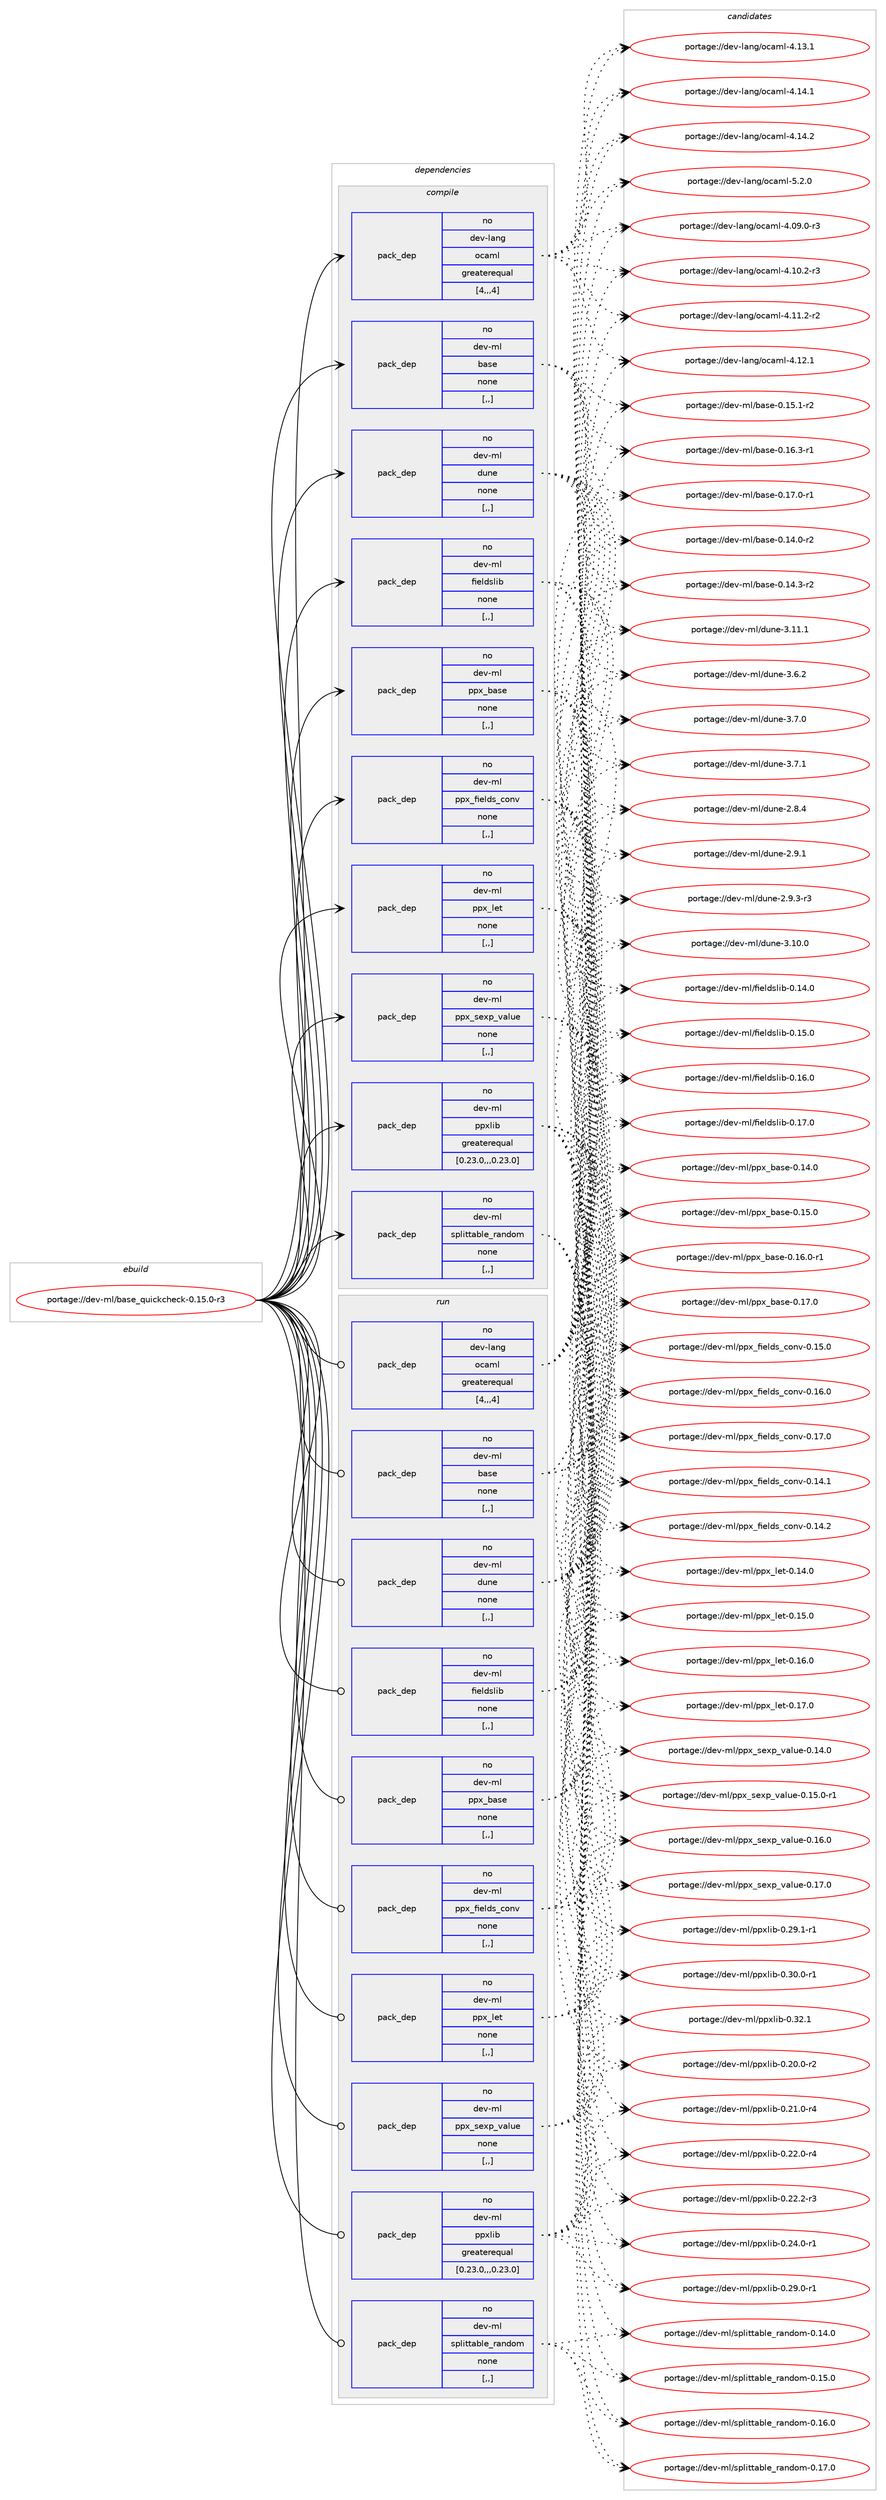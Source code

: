 digraph prolog {

# *************
# Graph options
# *************

newrank=true;
concentrate=true;
compound=true;
graph [rankdir=LR,fontname=Helvetica,fontsize=10,ranksep=1.5];#, ranksep=2.5, nodesep=0.2];
edge  [arrowhead=vee];
node  [fontname=Helvetica,fontsize=10];

# **********
# The ebuild
# **********

subgraph cluster_leftcol {
color=gray;
rank=same;
label=<<i>ebuild</i>>;
id [label="portage://dev-ml/base_quickcheck-0.15.0-r3", color=red, width=4, href="../dev-ml/base_quickcheck-0.15.0-r3.svg"];
}

# ****************
# The dependencies
# ****************

subgraph cluster_midcol {
color=gray;
label=<<i>dependencies</i>>;
subgraph cluster_compile {
fillcolor="#eeeeee";
style=filled;
label=<<i>compile</i>>;
subgraph pack84938 {
dependency114536 [label=<<TABLE BORDER="0" CELLBORDER="1" CELLSPACING="0" CELLPADDING="4" WIDTH="220"><TR><TD ROWSPAN="6" CELLPADDING="30">pack_dep</TD></TR><TR><TD WIDTH="110">no</TD></TR><TR><TD>dev-lang</TD></TR><TR><TD>ocaml</TD></TR><TR><TD>greaterequal</TD></TR><TR><TD>[4,,,4]</TD></TR></TABLE>>, shape=none, color=blue];
}
id:e -> dependency114536:w [weight=20,style="solid",arrowhead="vee"];
subgraph pack84939 {
dependency114537 [label=<<TABLE BORDER="0" CELLBORDER="1" CELLSPACING="0" CELLPADDING="4" WIDTH="220"><TR><TD ROWSPAN="6" CELLPADDING="30">pack_dep</TD></TR><TR><TD WIDTH="110">no</TD></TR><TR><TD>dev-ml</TD></TR><TR><TD>base</TD></TR><TR><TD>none</TD></TR><TR><TD>[,,]</TD></TR></TABLE>>, shape=none, color=blue];
}
id:e -> dependency114537:w [weight=20,style="solid",arrowhead="vee"];
subgraph pack84940 {
dependency114538 [label=<<TABLE BORDER="0" CELLBORDER="1" CELLSPACING="0" CELLPADDING="4" WIDTH="220"><TR><TD ROWSPAN="6" CELLPADDING="30">pack_dep</TD></TR><TR><TD WIDTH="110">no</TD></TR><TR><TD>dev-ml</TD></TR><TR><TD>dune</TD></TR><TR><TD>none</TD></TR><TR><TD>[,,]</TD></TR></TABLE>>, shape=none, color=blue];
}
id:e -> dependency114538:w [weight=20,style="solid",arrowhead="vee"];
subgraph pack84941 {
dependency114539 [label=<<TABLE BORDER="0" CELLBORDER="1" CELLSPACING="0" CELLPADDING="4" WIDTH="220"><TR><TD ROWSPAN="6" CELLPADDING="30">pack_dep</TD></TR><TR><TD WIDTH="110">no</TD></TR><TR><TD>dev-ml</TD></TR><TR><TD>fieldslib</TD></TR><TR><TD>none</TD></TR><TR><TD>[,,]</TD></TR></TABLE>>, shape=none, color=blue];
}
id:e -> dependency114539:w [weight=20,style="solid",arrowhead="vee"];
subgraph pack84942 {
dependency114540 [label=<<TABLE BORDER="0" CELLBORDER="1" CELLSPACING="0" CELLPADDING="4" WIDTH="220"><TR><TD ROWSPAN="6" CELLPADDING="30">pack_dep</TD></TR><TR><TD WIDTH="110">no</TD></TR><TR><TD>dev-ml</TD></TR><TR><TD>ppx_base</TD></TR><TR><TD>none</TD></TR><TR><TD>[,,]</TD></TR></TABLE>>, shape=none, color=blue];
}
id:e -> dependency114540:w [weight=20,style="solid",arrowhead="vee"];
subgraph pack84943 {
dependency114541 [label=<<TABLE BORDER="0" CELLBORDER="1" CELLSPACING="0" CELLPADDING="4" WIDTH="220"><TR><TD ROWSPAN="6" CELLPADDING="30">pack_dep</TD></TR><TR><TD WIDTH="110">no</TD></TR><TR><TD>dev-ml</TD></TR><TR><TD>ppx_fields_conv</TD></TR><TR><TD>none</TD></TR><TR><TD>[,,]</TD></TR></TABLE>>, shape=none, color=blue];
}
id:e -> dependency114541:w [weight=20,style="solid",arrowhead="vee"];
subgraph pack84944 {
dependency114542 [label=<<TABLE BORDER="0" CELLBORDER="1" CELLSPACING="0" CELLPADDING="4" WIDTH="220"><TR><TD ROWSPAN="6" CELLPADDING="30">pack_dep</TD></TR><TR><TD WIDTH="110">no</TD></TR><TR><TD>dev-ml</TD></TR><TR><TD>ppx_let</TD></TR><TR><TD>none</TD></TR><TR><TD>[,,]</TD></TR></TABLE>>, shape=none, color=blue];
}
id:e -> dependency114542:w [weight=20,style="solid",arrowhead="vee"];
subgraph pack84945 {
dependency114543 [label=<<TABLE BORDER="0" CELLBORDER="1" CELLSPACING="0" CELLPADDING="4" WIDTH="220"><TR><TD ROWSPAN="6" CELLPADDING="30">pack_dep</TD></TR><TR><TD WIDTH="110">no</TD></TR><TR><TD>dev-ml</TD></TR><TR><TD>ppx_sexp_value</TD></TR><TR><TD>none</TD></TR><TR><TD>[,,]</TD></TR></TABLE>>, shape=none, color=blue];
}
id:e -> dependency114543:w [weight=20,style="solid",arrowhead="vee"];
subgraph pack84946 {
dependency114544 [label=<<TABLE BORDER="0" CELLBORDER="1" CELLSPACING="0" CELLPADDING="4" WIDTH="220"><TR><TD ROWSPAN="6" CELLPADDING="30">pack_dep</TD></TR><TR><TD WIDTH="110">no</TD></TR><TR><TD>dev-ml</TD></TR><TR><TD>ppxlib</TD></TR><TR><TD>greaterequal</TD></TR><TR><TD>[0.23.0,,,0.23.0]</TD></TR></TABLE>>, shape=none, color=blue];
}
id:e -> dependency114544:w [weight=20,style="solid",arrowhead="vee"];
subgraph pack84947 {
dependency114545 [label=<<TABLE BORDER="0" CELLBORDER="1" CELLSPACING="0" CELLPADDING="4" WIDTH="220"><TR><TD ROWSPAN="6" CELLPADDING="30">pack_dep</TD></TR><TR><TD WIDTH="110">no</TD></TR><TR><TD>dev-ml</TD></TR><TR><TD>splittable_random</TD></TR><TR><TD>none</TD></TR><TR><TD>[,,]</TD></TR></TABLE>>, shape=none, color=blue];
}
id:e -> dependency114545:w [weight=20,style="solid",arrowhead="vee"];
}
subgraph cluster_compileandrun {
fillcolor="#eeeeee";
style=filled;
label=<<i>compile and run</i>>;
}
subgraph cluster_run {
fillcolor="#eeeeee";
style=filled;
label=<<i>run</i>>;
subgraph pack84948 {
dependency114546 [label=<<TABLE BORDER="0" CELLBORDER="1" CELLSPACING="0" CELLPADDING="4" WIDTH="220"><TR><TD ROWSPAN="6" CELLPADDING="30">pack_dep</TD></TR><TR><TD WIDTH="110">no</TD></TR><TR><TD>dev-lang</TD></TR><TR><TD>ocaml</TD></TR><TR><TD>greaterequal</TD></TR><TR><TD>[4,,,4]</TD></TR></TABLE>>, shape=none, color=blue];
}
id:e -> dependency114546:w [weight=20,style="solid",arrowhead="odot"];
subgraph pack84949 {
dependency114547 [label=<<TABLE BORDER="0" CELLBORDER="1" CELLSPACING="0" CELLPADDING="4" WIDTH="220"><TR><TD ROWSPAN="6" CELLPADDING="30">pack_dep</TD></TR><TR><TD WIDTH="110">no</TD></TR><TR><TD>dev-ml</TD></TR><TR><TD>base</TD></TR><TR><TD>none</TD></TR><TR><TD>[,,]</TD></TR></TABLE>>, shape=none, color=blue];
}
id:e -> dependency114547:w [weight=20,style="solid",arrowhead="odot"];
subgraph pack84950 {
dependency114548 [label=<<TABLE BORDER="0" CELLBORDER="1" CELLSPACING="0" CELLPADDING="4" WIDTH="220"><TR><TD ROWSPAN="6" CELLPADDING="30">pack_dep</TD></TR><TR><TD WIDTH="110">no</TD></TR><TR><TD>dev-ml</TD></TR><TR><TD>dune</TD></TR><TR><TD>none</TD></TR><TR><TD>[,,]</TD></TR></TABLE>>, shape=none, color=blue];
}
id:e -> dependency114548:w [weight=20,style="solid",arrowhead="odot"];
subgraph pack84951 {
dependency114549 [label=<<TABLE BORDER="0" CELLBORDER="1" CELLSPACING="0" CELLPADDING="4" WIDTH="220"><TR><TD ROWSPAN="6" CELLPADDING="30">pack_dep</TD></TR><TR><TD WIDTH="110">no</TD></TR><TR><TD>dev-ml</TD></TR><TR><TD>fieldslib</TD></TR><TR><TD>none</TD></TR><TR><TD>[,,]</TD></TR></TABLE>>, shape=none, color=blue];
}
id:e -> dependency114549:w [weight=20,style="solid",arrowhead="odot"];
subgraph pack84952 {
dependency114550 [label=<<TABLE BORDER="0" CELLBORDER="1" CELLSPACING="0" CELLPADDING="4" WIDTH="220"><TR><TD ROWSPAN="6" CELLPADDING="30">pack_dep</TD></TR><TR><TD WIDTH="110">no</TD></TR><TR><TD>dev-ml</TD></TR><TR><TD>ppx_base</TD></TR><TR><TD>none</TD></TR><TR><TD>[,,]</TD></TR></TABLE>>, shape=none, color=blue];
}
id:e -> dependency114550:w [weight=20,style="solid",arrowhead="odot"];
subgraph pack84953 {
dependency114551 [label=<<TABLE BORDER="0" CELLBORDER="1" CELLSPACING="0" CELLPADDING="4" WIDTH="220"><TR><TD ROWSPAN="6" CELLPADDING="30">pack_dep</TD></TR><TR><TD WIDTH="110">no</TD></TR><TR><TD>dev-ml</TD></TR><TR><TD>ppx_fields_conv</TD></TR><TR><TD>none</TD></TR><TR><TD>[,,]</TD></TR></TABLE>>, shape=none, color=blue];
}
id:e -> dependency114551:w [weight=20,style="solid",arrowhead="odot"];
subgraph pack84954 {
dependency114552 [label=<<TABLE BORDER="0" CELLBORDER="1" CELLSPACING="0" CELLPADDING="4" WIDTH="220"><TR><TD ROWSPAN="6" CELLPADDING="30">pack_dep</TD></TR><TR><TD WIDTH="110">no</TD></TR><TR><TD>dev-ml</TD></TR><TR><TD>ppx_let</TD></TR><TR><TD>none</TD></TR><TR><TD>[,,]</TD></TR></TABLE>>, shape=none, color=blue];
}
id:e -> dependency114552:w [weight=20,style="solid",arrowhead="odot"];
subgraph pack84955 {
dependency114553 [label=<<TABLE BORDER="0" CELLBORDER="1" CELLSPACING="0" CELLPADDING="4" WIDTH="220"><TR><TD ROWSPAN="6" CELLPADDING="30">pack_dep</TD></TR><TR><TD WIDTH="110">no</TD></TR><TR><TD>dev-ml</TD></TR><TR><TD>ppx_sexp_value</TD></TR><TR><TD>none</TD></TR><TR><TD>[,,]</TD></TR></TABLE>>, shape=none, color=blue];
}
id:e -> dependency114553:w [weight=20,style="solid",arrowhead="odot"];
subgraph pack84956 {
dependency114554 [label=<<TABLE BORDER="0" CELLBORDER="1" CELLSPACING="0" CELLPADDING="4" WIDTH="220"><TR><TD ROWSPAN="6" CELLPADDING="30">pack_dep</TD></TR><TR><TD WIDTH="110">no</TD></TR><TR><TD>dev-ml</TD></TR><TR><TD>ppxlib</TD></TR><TR><TD>greaterequal</TD></TR><TR><TD>[0.23.0,,,0.23.0]</TD></TR></TABLE>>, shape=none, color=blue];
}
id:e -> dependency114554:w [weight=20,style="solid",arrowhead="odot"];
subgraph pack84957 {
dependency114555 [label=<<TABLE BORDER="0" CELLBORDER="1" CELLSPACING="0" CELLPADDING="4" WIDTH="220"><TR><TD ROWSPAN="6" CELLPADDING="30">pack_dep</TD></TR><TR><TD WIDTH="110">no</TD></TR><TR><TD>dev-ml</TD></TR><TR><TD>splittable_random</TD></TR><TR><TD>none</TD></TR><TR><TD>[,,]</TD></TR></TABLE>>, shape=none, color=blue];
}
id:e -> dependency114555:w [weight=20,style="solid",arrowhead="odot"];
}
}

# **************
# The candidates
# **************

subgraph cluster_choices {
rank=same;
color=gray;
label=<<i>candidates</i>>;

subgraph choice84938 {
color=black;
nodesep=1;
choice1001011184510897110103471119997109108455246485746484511451 [label="portage://dev-lang/ocaml-4.09.0-r3", color=red, width=4,href="../dev-lang/ocaml-4.09.0-r3.svg"];
choice1001011184510897110103471119997109108455246494846504511451 [label="portage://dev-lang/ocaml-4.10.2-r3", color=red, width=4,href="../dev-lang/ocaml-4.10.2-r3.svg"];
choice1001011184510897110103471119997109108455246494946504511450 [label="portage://dev-lang/ocaml-4.11.2-r2", color=red, width=4,href="../dev-lang/ocaml-4.11.2-r2.svg"];
choice100101118451089711010347111999710910845524649504649 [label="portage://dev-lang/ocaml-4.12.1", color=red, width=4,href="../dev-lang/ocaml-4.12.1.svg"];
choice100101118451089711010347111999710910845524649514649 [label="portage://dev-lang/ocaml-4.13.1", color=red, width=4,href="../dev-lang/ocaml-4.13.1.svg"];
choice100101118451089711010347111999710910845524649524649 [label="portage://dev-lang/ocaml-4.14.1", color=red, width=4,href="../dev-lang/ocaml-4.14.1.svg"];
choice100101118451089711010347111999710910845524649524650 [label="portage://dev-lang/ocaml-4.14.2", color=red, width=4,href="../dev-lang/ocaml-4.14.2.svg"];
choice1001011184510897110103471119997109108455346504648 [label="portage://dev-lang/ocaml-5.2.0", color=red, width=4,href="../dev-lang/ocaml-5.2.0.svg"];
dependency114536:e -> choice1001011184510897110103471119997109108455246485746484511451:w [style=dotted,weight="100"];
dependency114536:e -> choice1001011184510897110103471119997109108455246494846504511451:w [style=dotted,weight="100"];
dependency114536:e -> choice1001011184510897110103471119997109108455246494946504511450:w [style=dotted,weight="100"];
dependency114536:e -> choice100101118451089711010347111999710910845524649504649:w [style=dotted,weight="100"];
dependency114536:e -> choice100101118451089711010347111999710910845524649514649:w [style=dotted,weight="100"];
dependency114536:e -> choice100101118451089711010347111999710910845524649524649:w [style=dotted,weight="100"];
dependency114536:e -> choice100101118451089711010347111999710910845524649524650:w [style=dotted,weight="100"];
dependency114536:e -> choice1001011184510897110103471119997109108455346504648:w [style=dotted,weight="100"];
}
subgraph choice84939 {
color=black;
nodesep=1;
choice10010111845109108479897115101454846495246484511450 [label="portage://dev-ml/base-0.14.0-r2", color=red, width=4,href="../dev-ml/base-0.14.0-r2.svg"];
choice10010111845109108479897115101454846495246514511450 [label="portage://dev-ml/base-0.14.3-r2", color=red, width=4,href="../dev-ml/base-0.14.3-r2.svg"];
choice10010111845109108479897115101454846495346494511450 [label="portage://dev-ml/base-0.15.1-r2", color=red, width=4,href="../dev-ml/base-0.15.1-r2.svg"];
choice10010111845109108479897115101454846495446514511449 [label="portage://dev-ml/base-0.16.3-r1", color=red, width=4,href="../dev-ml/base-0.16.3-r1.svg"];
choice10010111845109108479897115101454846495546484511449 [label="portage://dev-ml/base-0.17.0-r1", color=red, width=4,href="../dev-ml/base-0.17.0-r1.svg"];
dependency114537:e -> choice10010111845109108479897115101454846495246484511450:w [style=dotted,weight="100"];
dependency114537:e -> choice10010111845109108479897115101454846495246514511450:w [style=dotted,weight="100"];
dependency114537:e -> choice10010111845109108479897115101454846495346494511450:w [style=dotted,weight="100"];
dependency114537:e -> choice10010111845109108479897115101454846495446514511449:w [style=dotted,weight="100"];
dependency114537:e -> choice10010111845109108479897115101454846495546484511449:w [style=dotted,weight="100"];
}
subgraph choice84940 {
color=black;
nodesep=1;
choice1001011184510910847100117110101455046564652 [label="portage://dev-ml/dune-2.8.4", color=red, width=4,href="../dev-ml/dune-2.8.4.svg"];
choice1001011184510910847100117110101455046574649 [label="portage://dev-ml/dune-2.9.1", color=red, width=4,href="../dev-ml/dune-2.9.1.svg"];
choice10010111845109108471001171101014550465746514511451 [label="portage://dev-ml/dune-2.9.3-r3", color=red, width=4,href="../dev-ml/dune-2.9.3-r3.svg"];
choice100101118451091084710011711010145514649484648 [label="portage://dev-ml/dune-3.10.0", color=red, width=4,href="../dev-ml/dune-3.10.0.svg"];
choice100101118451091084710011711010145514649494649 [label="portage://dev-ml/dune-3.11.1", color=red, width=4,href="../dev-ml/dune-3.11.1.svg"];
choice1001011184510910847100117110101455146544650 [label="portage://dev-ml/dune-3.6.2", color=red, width=4,href="../dev-ml/dune-3.6.2.svg"];
choice1001011184510910847100117110101455146554648 [label="portage://dev-ml/dune-3.7.0", color=red, width=4,href="../dev-ml/dune-3.7.0.svg"];
choice1001011184510910847100117110101455146554649 [label="portage://dev-ml/dune-3.7.1", color=red, width=4,href="../dev-ml/dune-3.7.1.svg"];
dependency114538:e -> choice1001011184510910847100117110101455046564652:w [style=dotted,weight="100"];
dependency114538:e -> choice1001011184510910847100117110101455046574649:w [style=dotted,weight="100"];
dependency114538:e -> choice10010111845109108471001171101014550465746514511451:w [style=dotted,weight="100"];
dependency114538:e -> choice100101118451091084710011711010145514649484648:w [style=dotted,weight="100"];
dependency114538:e -> choice100101118451091084710011711010145514649494649:w [style=dotted,weight="100"];
dependency114538:e -> choice1001011184510910847100117110101455146544650:w [style=dotted,weight="100"];
dependency114538:e -> choice1001011184510910847100117110101455146554648:w [style=dotted,weight="100"];
dependency114538:e -> choice1001011184510910847100117110101455146554649:w [style=dotted,weight="100"];
}
subgraph choice84941 {
color=black;
nodesep=1;
choice10010111845109108471021051011081001151081059845484649524648 [label="portage://dev-ml/fieldslib-0.14.0", color=red, width=4,href="../dev-ml/fieldslib-0.14.0.svg"];
choice10010111845109108471021051011081001151081059845484649534648 [label="portage://dev-ml/fieldslib-0.15.0", color=red, width=4,href="../dev-ml/fieldslib-0.15.0.svg"];
choice10010111845109108471021051011081001151081059845484649544648 [label="portage://dev-ml/fieldslib-0.16.0", color=red, width=4,href="../dev-ml/fieldslib-0.16.0.svg"];
choice10010111845109108471021051011081001151081059845484649554648 [label="portage://dev-ml/fieldslib-0.17.0", color=red, width=4,href="../dev-ml/fieldslib-0.17.0.svg"];
dependency114539:e -> choice10010111845109108471021051011081001151081059845484649524648:w [style=dotted,weight="100"];
dependency114539:e -> choice10010111845109108471021051011081001151081059845484649534648:w [style=dotted,weight="100"];
dependency114539:e -> choice10010111845109108471021051011081001151081059845484649544648:w [style=dotted,weight="100"];
dependency114539:e -> choice10010111845109108471021051011081001151081059845484649554648:w [style=dotted,weight="100"];
}
subgraph choice84942 {
color=black;
nodesep=1;
choice100101118451091084711211212095989711510145484649524648 [label="portage://dev-ml/ppx_base-0.14.0", color=red, width=4,href="../dev-ml/ppx_base-0.14.0.svg"];
choice100101118451091084711211212095989711510145484649534648 [label="portage://dev-ml/ppx_base-0.15.0", color=red, width=4,href="../dev-ml/ppx_base-0.15.0.svg"];
choice1001011184510910847112112120959897115101454846495446484511449 [label="portage://dev-ml/ppx_base-0.16.0-r1", color=red, width=4,href="../dev-ml/ppx_base-0.16.0-r1.svg"];
choice100101118451091084711211212095989711510145484649554648 [label="portage://dev-ml/ppx_base-0.17.0", color=red, width=4,href="../dev-ml/ppx_base-0.17.0.svg"];
dependency114540:e -> choice100101118451091084711211212095989711510145484649524648:w [style=dotted,weight="100"];
dependency114540:e -> choice100101118451091084711211212095989711510145484649534648:w [style=dotted,weight="100"];
dependency114540:e -> choice1001011184510910847112112120959897115101454846495446484511449:w [style=dotted,weight="100"];
dependency114540:e -> choice100101118451091084711211212095989711510145484649554648:w [style=dotted,weight="100"];
}
subgraph choice84943 {
color=black;
nodesep=1;
choice100101118451091084711211212095102105101108100115959911111011845484649524649 [label="portage://dev-ml/ppx_fields_conv-0.14.1", color=red, width=4,href="../dev-ml/ppx_fields_conv-0.14.1.svg"];
choice100101118451091084711211212095102105101108100115959911111011845484649524650 [label="portage://dev-ml/ppx_fields_conv-0.14.2", color=red, width=4,href="../dev-ml/ppx_fields_conv-0.14.2.svg"];
choice100101118451091084711211212095102105101108100115959911111011845484649534648 [label="portage://dev-ml/ppx_fields_conv-0.15.0", color=red, width=4,href="../dev-ml/ppx_fields_conv-0.15.0.svg"];
choice100101118451091084711211212095102105101108100115959911111011845484649544648 [label="portage://dev-ml/ppx_fields_conv-0.16.0", color=red, width=4,href="../dev-ml/ppx_fields_conv-0.16.0.svg"];
choice100101118451091084711211212095102105101108100115959911111011845484649554648 [label="portage://dev-ml/ppx_fields_conv-0.17.0", color=red, width=4,href="../dev-ml/ppx_fields_conv-0.17.0.svg"];
dependency114541:e -> choice100101118451091084711211212095102105101108100115959911111011845484649524649:w [style=dotted,weight="100"];
dependency114541:e -> choice100101118451091084711211212095102105101108100115959911111011845484649524650:w [style=dotted,weight="100"];
dependency114541:e -> choice100101118451091084711211212095102105101108100115959911111011845484649534648:w [style=dotted,weight="100"];
dependency114541:e -> choice100101118451091084711211212095102105101108100115959911111011845484649544648:w [style=dotted,weight="100"];
dependency114541:e -> choice100101118451091084711211212095102105101108100115959911111011845484649554648:w [style=dotted,weight="100"];
}
subgraph choice84944 {
color=black;
nodesep=1;
choice10010111845109108471121121209510810111645484649524648 [label="portage://dev-ml/ppx_let-0.14.0", color=red, width=4,href="../dev-ml/ppx_let-0.14.0.svg"];
choice10010111845109108471121121209510810111645484649534648 [label="portage://dev-ml/ppx_let-0.15.0", color=red, width=4,href="../dev-ml/ppx_let-0.15.0.svg"];
choice10010111845109108471121121209510810111645484649544648 [label="portage://dev-ml/ppx_let-0.16.0", color=red, width=4,href="../dev-ml/ppx_let-0.16.0.svg"];
choice10010111845109108471121121209510810111645484649554648 [label="portage://dev-ml/ppx_let-0.17.0", color=red, width=4,href="../dev-ml/ppx_let-0.17.0.svg"];
dependency114542:e -> choice10010111845109108471121121209510810111645484649524648:w [style=dotted,weight="100"];
dependency114542:e -> choice10010111845109108471121121209510810111645484649534648:w [style=dotted,weight="100"];
dependency114542:e -> choice10010111845109108471121121209510810111645484649544648:w [style=dotted,weight="100"];
dependency114542:e -> choice10010111845109108471121121209510810111645484649554648:w [style=dotted,weight="100"];
}
subgraph choice84945 {
color=black;
nodesep=1;
choice100101118451091084711211212095115101120112951189710811710145484649524648 [label="portage://dev-ml/ppx_sexp_value-0.14.0", color=red, width=4,href="../dev-ml/ppx_sexp_value-0.14.0.svg"];
choice1001011184510910847112112120951151011201129511897108117101454846495346484511449 [label="portage://dev-ml/ppx_sexp_value-0.15.0-r1", color=red, width=4,href="../dev-ml/ppx_sexp_value-0.15.0-r1.svg"];
choice100101118451091084711211212095115101120112951189710811710145484649544648 [label="portage://dev-ml/ppx_sexp_value-0.16.0", color=red, width=4,href="../dev-ml/ppx_sexp_value-0.16.0.svg"];
choice100101118451091084711211212095115101120112951189710811710145484649554648 [label="portage://dev-ml/ppx_sexp_value-0.17.0", color=red, width=4,href="../dev-ml/ppx_sexp_value-0.17.0.svg"];
dependency114543:e -> choice100101118451091084711211212095115101120112951189710811710145484649524648:w [style=dotted,weight="100"];
dependency114543:e -> choice1001011184510910847112112120951151011201129511897108117101454846495346484511449:w [style=dotted,weight="100"];
dependency114543:e -> choice100101118451091084711211212095115101120112951189710811710145484649544648:w [style=dotted,weight="100"];
dependency114543:e -> choice100101118451091084711211212095115101120112951189710811710145484649554648:w [style=dotted,weight="100"];
}
subgraph choice84946 {
color=black;
nodesep=1;
choice100101118451091084711211212010810598454846504846484511450 [label="portage://dev-ml/ppxlib-0.20.0-r2", color=red, width=4,href="../dev-ml/ppxlib-0.20.0-r2.svg"];
choice100101118451091084711211212010810598454846504946484511452 [label="portage://dev-ml/ppxlib-0.21.0-r4", color=red, width=4,href="../dev-ml/ppxlib-0.21.0-r4.svg"];
choice100101118451091084711211212010810598454846505046484511452 [label="portage://dev-ml/ppxlib-0.22.0-r4", color=red, width=4,href="../dev-ml/ppxlib-0.22.0-r4.svg"];
choice100101118451091084711211212010810598454846505046504511451 [label="portage://dev-ml/ppxlib-0.22.2-r3", color=red, width=4,href="../dev-ml/ppxlib-0.22.2-r3.svg"];
choice100101118451091084711211212010810598454846505246484511449 [label="portage://dev-ml/ppxlib-0.24.0-r1", color=red, width=4,href="../dev-ml/ppxlib-0.24.0-r1.svg"];
choice100101118451091084711211212010810598454846505746484511449 [label="portage://dev-ml/ppxlib-0.29.0-r1", color=red, width=4,href="../dev-ml/ppxlib-0.29.0-r1.svg"];
choice100101118451091084711211212010810598454846505746494511449 [label="portage://dev-ml/ppxlib-0.29.1-r1", color=red, width=4,href="../dev-ml/ppxlib-0.29.1-r1.svg"];
choice100101118451091084711211212010810598454846514846484511449 [label="portage://dev-ml/ppxlib-0.30.0-r1", color=red, width=4,href="../dev-ml/ppxlib-0.30.0-r1.svg"];
choice10010111845109108471121121201081059845484651504649 [label="portage://dev-ml/ppxlib-0.32.1", color=red, width=4,href="../dev-ml/ppxlib-0.32.1.svg"];
dependency114544:e -> choice100101118451091084711211212010810598454846504846484511450:w [style=dotted,weight="100"];
dependency114544:e -> choice100101118451091084711211212010810598454846504946484511452:w [style=dotted,weight="100"];
dependency114544:e -> choice100101118451091084711211212010810598454846505046484511452:w [style=dotted,weight="100"];
dependency114544:e -> choice100101118451091084711211212010810598454846505046504511451:w [style=dotted,weight="100"];
dependency114544:e -> choice100101118451091084711211212010810598454846505246484511449:w [style=dotted,weight="100"];
dependency114544:e -> choice100101118451091084711211212010810598454846505746484511449:w [style=dotted,weight="100"];
dependency114544:e -> choice100101118451091084711211212010810598454846505746494511449:w [style=dotted,weight="100"];
dependency114544:e -> choice100101118451091084711211212010810598454846514846484511449:w [style=dotted,weight="100"];
dependency114544:e -> choice10010111845109108471121121201081059845484651504649:w [style=dotted,weight="100"];
}
subgraph choice84947 {
color=black;
nodesep=1;
choice10010111845109108471151121081051161169798108101951149711010011110945484649524648 [label="portage://dev-ml/splittable_random-0.14.0", color=red, width=4,href="../dev-ml/splittable_random-0.14.0.svg"];
choice10010111845109108471151121081051161169798108101951149711010011110945484649534648 [label="portage://dev-ml/splittable_random-0.15.0", color=red, width=4,href="../dev-ml/splittable_random-0.15.0.svg"];
choice10010111845109108471151121081051161169798108101951149711010011110945484649544648 [label="portage://dev-ml/splittable_random-0.16.0", color=red, width=4,href="../dev-ml/splittable_random-0.16.0.svg"];
choice10010111845109108471151121081051161169798108101951149711010011110945484649554648 [label="portage://dev-ml/splittable_random-0.17.0", color=red, width=4,href="../dev-ml/splittable_random-0.17.0.svg"];
dependency114545:e -> choice10010111845109108471151121081051161169798108101951149711010011110945484649524648:w [style=dotted,weight="100"];
dependency114545:e -> choice10010111845109108471151121081051161169798108101951149711010011110945484649534648:w [style=dotted,weight="100"];
dependency114545:e -> choice10010111845109108471151121081051161169798108101951149711010011110945484649544648:w [style=dotted,weight="100"];
dependency114545:e -> choice10010111845109108471151121081051161169798108101951149711010011110945484649554648:w [style=dotted,weight="100"];
}
subgraph choice84948 {
color=black;
nodesep=1;
choice1001011184510897110103471119997109108455246485746484511451 [label="portage://dev-lang/ocaml-4.09.0-r3", color=red, width=4,href="../dev-lang/ocaml-4.09.0-r3.svg"];
choice1001011184510897110103471119997109108455246494846504511451 [label="portage://dev-lang/ocaml-4.10.2-r3", color=red, width=4,href="../dev-lang/ocaml-4.10.2-r3.svg"];
choice1001011184510897110103471119997109108455246494946504511450 [label="portage://dev-lang/ocaml-4.11.2-r2", color=red, width=4,href="../dev-lang/ocaml-4.11.2-r2.svg"];
choice100101118451089711010347111999710910845524649504649 [label="portage://dev-lang/ocaml-4.12.1", color=red, width=4,href="../dev-lang/ocaml-4.12.1.svg"];
choice100101118451089711010347111999710910845524649514649 [label="portage://dev-lang/ocaml-4.13.1", color=red, width=4,href="../dev-lang/ocaml-4.13.1.svg"];
choice100101118451089711010347111999710910845524649524649 [label="portage://dev-lang/ocaml-4.14.1", color=red, width=4,href="../dev-lang/ocaml-4.14.1.svg"];
choice100101118451089711010347111999710910845524649524650 [label="portage://dev-lang/ocaml-4.14.2", color=red, width=4,href="../dev-lang/ocaml-4.14.2.svg"];
choice1001011184510897110103471119997109108455346504648 [label="portage://dev-lang/ocaml-5.2.0", color=red, width=4,href="../dev-lang/ocaml-5.2.0.svg"];
dependency114546:e -> choice1001011184510897110103471119997109108455246485746484511451:w [style=dotted,weight="100"];
dependency114546:e -> choice1001011184510897110103471119997109108455246494846504511451:w [style=dotted,weight="100"];
dependency114546:e -> choice1001011184510897110103471119997109108455246494946504511450:w [style=dotted,weight="100"];
dependency114546:e -> choice100101118451089711010347111999710910845524649504649:w [style=dotted,weight="100"];
dependency114546:e -> choice100101118451089711010347111999710910845524649514649:w [style=dotted,weight="100"];
dependency114546:e -> choice100101118451089711010347111999710910845524649524649:w [style=dotted,weight="100"];
dependency114546:e -> choice100101118451089711010347111999710910845524649524650:w [style=dotted,weight="100"];
dependency114546:e -> choice1001011184510897110103471119997109108455346504648:w [style=dotted,weight="100"];
}
subgraph choice84949 {
color=black;
nodesep=1;
choice10010111845109108479897115101454846495246484511450 [label="portage://dev-ml/base-0.14.0-r2", color=red, width=4,href="../dev-ml/base-0.14.0-r2.svg"];
choice10010111845109108479897115101454846495246514511450 [label="portage://dev-ml/base-0.14.3-r2", color=red, width=4,href="../dev-ml/base-0.14.3-r2.svg"];
choice10010111845109108479897115101454846495346494511450 [label="portage://dev-ml/base-0.15.1-r2", color=red, width=4,href="../dev-ml/base-0.15.1-r2.svg"];
choice10010111845109108479897115101454846495446514511449 [label="portage://dev-ml/base-0.16.3-r1", color=red, width=4,href="../dev-ml/base-0.16.3-r1.svg"];
choice10010111845109108479897115101454846495546484511449 [label="portage://dev-ml/base-0.17.0-r1", color=red, width=4,href="../dev-ml/base-0.17.0-r1.svg"];
dependency114547:e -> choice10010111845109108479897115101454846495246484511450:w [style=dotted,weight="100"];
dependency114547:e -> choice10010111845109108479897115101454846495246514511450:w [style=dotted,weight="100"];
dependency114547:e -> choice10010111845109108479897115101454846495346494511450:w [style=dotted,weight="100"];
dependency114547:e -> choice10010111845109108479897115101454846495446514511449:w [style=dotted,weight="100"];
dependency114547:e -> choice10010111845109108479897115101454846495546484511449:w [style=dotted,weight="100"];
}
subgraph choice84950 {
color=black;
nodesep=1;
choice1001011184510910847100117110101455046564652 [label="portage://dev-ml/dune-2.8.4", color=red, width=4,href="../dev-ml/dune-2.8.4.svg"];
choice1001011184510910847100117110101455046574649 [label="portage://dev-ml/dune-2.9.1", color=red, width=4,href="../dev-ml/dune-2.9.1.svg"];
choice10010111845109108471001171101014550465746514511451 [label="portage://dev-ml/dune-2.9.3-r3", color=red, width=4,href="../dev-ml/dune-2.9.3-r3.svg"];
choice100101118451091084710011711010145514649484648 [label="portage://dev-ml/dune-3.10.0", color=red, width=4,href="../dev-ml/dune-3.10.0.svg"];
choice100101118451091084710011711010145514649494649 [label="portage://dev-ml/dune-3.11.1", color=red, width=4,href="../dev-ml/dune-3.11.1.svg"];
choice1001011184510910847100117110101455146544650 [label="portage://dev-ml/dune-3.6.2", color=red, width=4,href="../dev-ml/dune-3.6.2.svg"];
choice1001011184510910847100117110101455146554648 [label="portage://dev-ml/dune-3.7.0", color=red, width=4,href="../dev-ml/dune-3.7.0.svg"];
choice1001011184510910847100117110101455146554649 [label="portage://dev-ml/dune-3.7.1", color=red, width=4,href="../dev-ml/dune-3.7.1.svg"];
dependency114548:e -> choice1001011184510910847100117110101455046564652:w [style=dotted,weight="100"];
dependency114548:e -> choice1001011184510910847100117110101455046574649:w [style=dotted,weight="100"];
dependency114548:e -> choice10010111845109108471001171101014550465746514511451:w [style=dotted,weight="100"];
dependency114548:e -> choice100101118451091084710011711010145514649484648:w [style=dotted,weight="100"];
dependency114548:e -> choice100101118451091084710011711010145514649494649:w [style=dotted,weight="100"];
dependency114548:e -> choice1001011184510910847100117110101455146544650:w [style=dotted,weight="100"];
dependency114548:e -> choice1001011184510910847100117110101455146554648:w [style=dotted,weight="100"];
dependency114548:e -> choice1001011184510910847100117110101455146554649:w [style=dotted,weight="100"];
}
subgraph choice84951 {
color=black;
nodesep=1;
choice10010111845109108471021051011081001151081059845484649524648 [label="portage://dev-ml/fieldslib-0.14.0", color=red, width=4,href="../dev-ml/fieldslib-0.14.0.svg"];
choice10010111845109108471021051011081001151081059845484649534648 [label="portage://dev-ml/fieldslib-0.15.0", color=red, width=4,href="../dev-ml/fieldslib-0.15.0.svg"];
choice10010111845109108471021051011081001151081059845484649544648 [label="portage://dev-ml/fieldslib-0.16.0", color=red, width=4,href="../dev-ml/fieldslib-0.16.0.svg"];
choice10010111845109108471021051011081001151081059845484649554648 [label="portage://dev-ml/fieldslib-0.17.0", color=red, width=4,href="../dev-ml/fieldslib-0.17.0.svg"];
dependency114549:e -> choice10010111845109108471021051011081001151081059845484649524648:w [style=dotted,weight="100"];
dependency114549:e -> choice10010111845109108471021051011081001151081059845484649534648:w [style=dotted,weight="100"];
dependency114549:e -> choice10010111845109108471021051011081001151081059845484649544648:w [style=dotted,weight="100"];
dependency114549:e -> choice10010111845109108471021051011081001151081059845484649554648:w [style=dotted,weight="100"];
}
subgraph choice84952 {
color=black;
nodesep=1;
choice100101118451091084711211212095989711510145484649524648 [label="portage://dev-ml/ppx_base-0.14.0", color=red, width=4,href="../dev-ml/ppx_base-0.14.0.svg"];
choice100101118451091084711211212095989711510145484649534648 [label="portage://dev-ml/ppx_base-0.15.0", color=red, width=4,href="../dev-ml/ppx_base-0.15.0.svg"];
choice1001011184510910847112112120959897115101454846495446484511449 [label="portage://dev-ml/ppx_base-0.16.0-r1", color=red, width=4,href="../dev-ml/ppx_base-0.16.0-r1.svg"];
choice100101118451091084711211212095989711510145484649554648 [label="portage://dev-ml/ppx_base-0.17.0", color=red, width=4,href="../dev-ml/ppx_base-0.17.0.svg"];
dependency114550:e -> choice100101118451091084711211212095989711510145484649524648:w [style=dotted,weight="100"];
dependency114550:e -> choice100101118451091084711211212095989711510145484649534648:w [style=dotted,weight="100"];
dependency114550:e -> choice1001011184510910847112112120959897115101454846495446484511449:w [style=dotted,weight="100"];
dependency114550:e -> choice100101118451091084711211212095989711510145484649554648:w [style=dotted,weight="100"];
}
subgraph choice84953 {
color=black;
nodesep=1;
choice100101118451091084711211212095102105101108100115959911111011845484649524649 [label="portage://dev-ml/ppx_fields_conv-0.14.1", color=red, width=4,href="../dev-ml/ppx_fields_conv-0.14.1.svg"];
choice100101118451091084711211212095102105101108100115959911111011845484649524650 [label="portage://dev-ml/ppx_fields_conv-0.14.2", color=red, width=4,href="../dev-ml/ppx_fields_conv-0.14.2.svg"];
choice100101118451091084711211212095102105101108100115959911111011845484649534648 [label="portage://dev-ml/ppx_fields_conv-0.15.0", color=red, width=4,href="../dev-ml/ppx_fields_conv-0.15.0.svg"];
choice100101118451091084711211212095102105101108100115959911111011845484649544648 [label="portage://dev-ml/ppx_fields_conv-0.16.0", color=red, width=4,href="../dev-ml/ppx_fields_conv-0.16.0.svg"];
choice100101118451091084711211212095102105101108100115959911111011845484649554648 [label="portage://dev-ml/ppx_fields_conv-0.17.0", color=red, width=4,href="../dev-ml/ppx_fields_conv-0.17.0.svg"];
dependency114551:e -> choice100101118451091084711211212095102105101108100115959911111011845484649524649:w [style=dotted,weight="100"];
dependency114551:e -> choice100101118451091084711211212095102105101108100115959911111011845484649524650:w [style=dotted,weight="100"];
dependency114551:e -> choice100101118451091084711211212095102105101108100115959911111011845484649534648:w [style=dotted,weight="100"];
dependency114551:e -> choice100101118451091084711211212095102105101108100115959911111011845484649544648:w [style=dotted,weight="100"];
dependency114551:e -> choice100101118451091084711211212095102105101108100115959911111011845484649554648:w [style=dotted,weight="100"];
}
subgraph choice84954 {
color=black;
nodesep=1;
choice10010111845109108471121121209510810111645484649524648 [label="portage://dev-ml/ppx_let-0.14.0", color=red, width=4,href="../dev-ml/ppx_let-0.14.0.svg"];
choice10010111845109108471121121209510810111645484649534648 [label="portage://dev-ml/ppx_let-0.15.0", color=red, width=4,href="../dev-ml/ppx_let-0.15.0.svg"];
choice10010111845109108471121121209510810111645484649544648 [label="portage://dev-ml/ppx_let-0.16.0", color=red, width=4,href="../dev-ml/ppx_let-0.16.0.svg"];
choice10010111845109108471121121209510810111645484649554648 [label="portage://dev-ml/ppx_let-0.17.0", color=red, width=4,href="../dev-ml/ppx_let-0.17.0.svg"];
dependency114552:e -> choice10010111845109108471121121209510810111645484649524648:w [style=dotted,weight="100"];
dependency114552:e -> choice10010111845109108471121121209510810111645484649534648:w [style=dotted,weight="100"];
dependency114552:e -> choice10010111845109108471121121209510810111645484649544648:w [style=dotted,weight="100"];
dependency114552:e -> choice10010111845109108471121121209510810111645484649554648:w [style=dotted,weight="100"];
}
subgraph choice84955 {
color=black;
nodesep=1;
choice100101118451091084711211212095115101120112951189710811710145484649524648 [label="portage://dev-ml/ppx_sexp_value-0.14.0", color=red, width=4,href="../dev-ml/ppx_sexp_value-0.14.0.svg"];
choice1001011184510910847112112120951151011201129511897108117101454846495346484511449 [label="portage://dev-ml/ppx_sexp_value-0.15.0-r1", color=red, width=4,href="../dev-ml/ppx_sexp_value-0.15.0-r1.svg"];
choice100101118451091084711211212095115101120112951189710811710145484649544648 [label="portage://dev-ml/ppx_sexp_value-0.16.0", color=red, width=4,href="../dev-ml/ppx_sexp_value-0.16.0.svg"];
choice100101118451091084711211212095115101120112951189710811710145484649554648 [label="portage://dev-ml/ppx_sexp_value-0.17.0", color=red, width=4,href="../dev-ml/ppx_sexp_value-0.17.0.svg"];
dependency114553:e -> choice100101118451091084711211212095115101120112951189710811710145484649524648:w [style=dotted,weight="100"];
dependency114553:e -> choice1001011184510910847112112120951151011201129511897108117101454846495346484511449:w [style=dotted,weight="100"];
dependency114553:e -> choice100101118451091084711211212095115101120112951189710811710145484649544648:w [style=dotted,weight="100"];
dependency114553:e -> choice100101118451091084711211212095115101120112951189710811710145484649554648:w [style=dotted,weight="100"];
}
subgraph choice84956 {
color=black;
nodesep=1;
choice100101118451091084711211212010810598454846504846484511450 [label="portage://dev-ml/ppxlib-0.20.0-r2", color=red, width=4,href="../dev-ml/ppxlib-0.20.0-r2.svg"];
choice100101118451091084711211212010810598454846504946484511452 [label="portage://dev-ml/ppxlib-0.21.0-r4", color=red, width=4,href="../dev-ml/ppxlib-0.21.0-r4.svg"];
choice100101118451091084711211212010810598454846505046484511452 [label="portage://dev-ml/ppxlib-0.22.0-r4", color=red, width=4,href="../dev-ml/ppxlib-0.22.0-r4.svg"];
choice100101118451091084711211212010810598454846505046504511451 [label="portage://dev-ml/ppxlib-0.22.2-r3", color=red, width=4,href="../dev-ml/ppxlib-0.22.2-r3.svg"];
choice100101118451091084711211212010810598454846505246484511449 [label="portage://dev-ml/ppxlib-0.24.0-r1", color=red, width=4,href="../dev-ml/ppxlib-0.24.0-r1.svg"];
choice100101118451091084711211212010810598454846505746484511449 [label="portage://dev-ml/ppxlib-0.29.0-r1", color=red, width=4,href="../dev-ml/ppxlib-0.29.0-r1.svg"];
choice100101118451091084711211212010810598454846505746494511449 [label="portage://dev-ml/ppxlib-0.29.1-r1", color=red, width=4,href="../dev-ml/ppxlib-0.29.1-r1.svg"];
choice100101118451091084711211212010810598454846514846484511449 [label="portage://dev-ml/ppxlib-0.30.0-r1", color=red, width=4,href="../dev-ml/ppxlib-0.30.0-r1.svg"];
choice10010111845109108471121121201081059845484651504649 [label="portage://dev-ml/ppxlib-0.32.1", color=red, width=4,href="../dev-ml/ppxlib-0.32.1.svg"];
dependency114554:e -> choice100101118451091084711211212010810598454846504846484511450:w [style=dotted,weight="100"];
dependency114554:e -> choice100101118451091084711211212010810598454846504946484511452:w [style=dotted,weight="100"];
dependency114554:e -> choice100101118451091084711211212010810598454846505046484511452:w [style=dotted,weight="100"];
dependency114554:e -> choice100101118451091084711211212010810598454846505046504511451:w [style=dotted,weight="100"];
dependency114554:e -> choice100101118451091084711211212010810598454846505246484511449:w [style=dotted,weight="100"];
dependency114554:e -> choice100101118451091084711211212010810598454846505746484511449:w [style=dotted,weight="100"];
dependency114554:e -> choice100101118451091084711211212010810598454846505746494511449:w [style=dotted,weight="100"];
dependency114554:e -> choice100101118451091084711211212010810598454846514846484511449:w [style=dotted,weight="100"];
dependency114554:e -> choice10010111845109108471121121201081059845484651504649:w [style=dotted,weight="100"];
}
subgraph choice84957 {
color=black;
nodesep=1;
choice10010111845109108471151121081051161169798108101951149711010011110945484649524648 [label="portage://dev-ml/splittable_random-0.14.0", color=red, width=4,href="../dev-ml/splittable_random-0.14.0.svg"];
choice10010111845109108471151121081051161169798108101951149711010011110945484649534648 [label="portage://dev-ml/splittable_random-0.15.0", color=red, width=4,href="../dev-ml/splittable_random-0.15.0.svg"];
choice10010111845109108471151121081051161169798108101951149711010011110945484649544648 [label="portage://dev-ml/splittable_random-0.16.0", color=red, width=4,href="../dev-ml/splittable_random-0.16.0.svg"];
choice10010111845109108471151121081051161169798108101951149711010011110945484649554648 [label="portage://dev-ml/splittable_random-0.17.0", color=red, width=4,href="../dev-ml/splittable_random-0.17.0.svg"];
dependency114555:e -> choice10010111845109108471151121081051161169798108101951149711010011110945484649524648:w [style=dotted,weight="100"];
dependency114555:e -> choice10010111845109108471151121081051161169798108101951149711010011110945484649534648:w [style=dotted,weight="100"];
dependency114555:e -> choice10010111845109108471151121081051161169798108101951149711010011110945484649544648:w [style=dotted,weight="100"];
dependency114555:e -> choice10010111845109108471151121081051161169798108101951149711010011110945484649554648:w [style=dotted,weight="100"];
}
}

}
